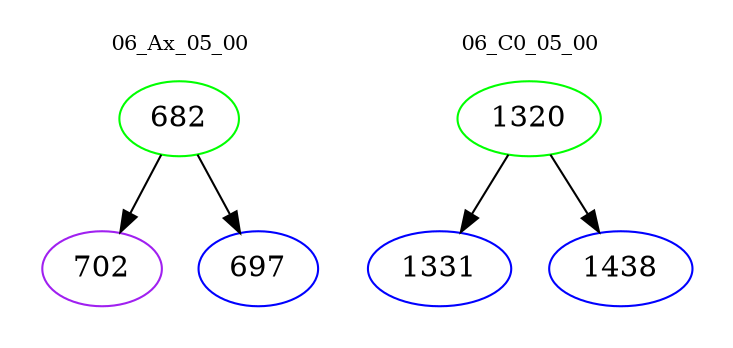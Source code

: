 digraph{
subgraph cluster_0 {
color = white
label = "06_Ax_05_00";
fontsize=10;
T0_682 [label="682", color="green"]
T0_682 -> T0_702 [color="black"]
T0_702 [label="702", color="purple"]
T0_682 -> T0_697 [color="black"]
T0_697 [label="697", color="blue"]
}
subgraph cluster_1 {
color = white
label = "06_C0_05_00";
fontsize=10;
T1_1320 [label="1320", color="green"]
T1_1320 -> T1_1331 [color="black"]
T1_1331 [label="1331", color="blue"]
T1_1320 -> T1_1438 [color="black"]
T1_1438 [label="1438", color="blue"]
}
}
